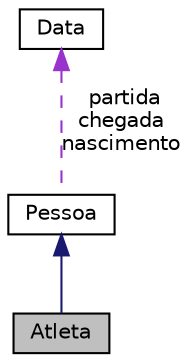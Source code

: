 digraph "Atleta"
{
 // LATEX_PDF_SIZE
  edge [fontname="Helvetica",fontsize="10",labelfontname="Helvetica",labelfontsize="10"];
  node [fontname="Helvetica",fontsize="10",shape=record];
  Node1 [label="Atleta",height=0.2,width=0.4,color="black", fillcolor="grey75", style="filled", fontcolor="black",tooltip=" "];
  Node2 -> Node1 [dir="back",color="midnightblue",fontsize="10",style="solid",fontname="Helvetica"];
  Node2 [label="Pessoa",height=0.2,width=0.4,color="black", fillcolor="white", style="filled",URL="$class_pessoa.html",tooltip=" "];
  Node3 -> Node2 [dir="back",color="darkorchid3",fontsize="10",style="dashed",label=" partida\nchegada\nnascimento" ,fontname="Helvetica"];
  Node3 [label="Data",height=0.2,width=0.4,color="black", fillcolor="white", style="filled",URL="$class_data.html",tooltip=" "];
}
